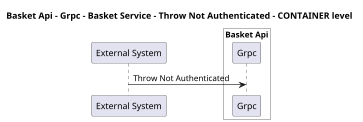 @startuml
skinparam dpi 60

title Basket Api - Grpc - Basket Service - Throw Not Authenticated - CONTAINER level

participant "External System" as C4InterFlow.SoftwareSystems.ExternalSystem

box "Basket Api" #White

    participant "Grpc" as dotnet.eShop.Architecture.SoftwareSystems.BasketApi.Containers.Grpc
end box


C4InterFlow.SoftwareSystems.ExternalSystem -> dotnet.eShop.Architecture.SoftwareSystems.BasketApi.Containers.Grpc : Throw Not Authenticated


@enduml
